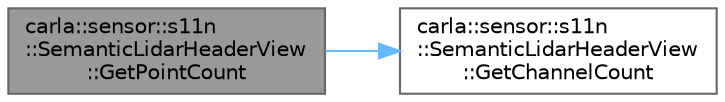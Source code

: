 digraph "carla::sensor::s11n::SemanticLidarHeaderView::GetPointCount"
{
 // INTERACTIVE_SVG=YES
 // LATEX_PDF_SIZE
  bgcolor="transparent";
  edge [fontname=Helvetica,fontsize=10,labelfontname=Helvetica,labelfontsize=10];
  node [fontname=Helvetica,fontsize=10,shape=box,height=0.2,width=0.4];
  rankdir="LR";
  Node1 [id="Node000001",label="carla::sensor::s11n\l::SemanticLidarHeaderView\l::GetPointCount",height=0.2,width=0.4,color="gray40", fillcolor="grey60", style="filled", fontcolor="black",tooltip=" "];
  Node1 -> Node2 [id="edge1_Node000001_Node000002",color="steelblue1",style="solid",tooltip=" "];
  Node2 [id="Node000002",label="carla::sensor::s11n\l::SemanticLidarHeaderView\l::GetChannelCount",height=0.2,width=0.4,color="grey40", fillcolor="white", style="filled",URL="$df/d52/classcarla_1_1sensor_1_1s11n_1_1SemanticLidarHeaderView.html#a89b65fdb27bff9d8b31f51515702fc05",tooltip=" "];
}
